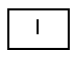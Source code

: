 digraph G
{
  edge [fontname="Helvetica",fontsize="10",labelfontname="Helvetica",labelfontsize="10"];
  node [fontname="Helvetica",fontsize="10",shape=record];
  rankdir=LR;
  Node1 [label="I",height=0.2,width=0.4,color="black", fillcolor="white", style="filled",URL="$classI.htm"];
}
